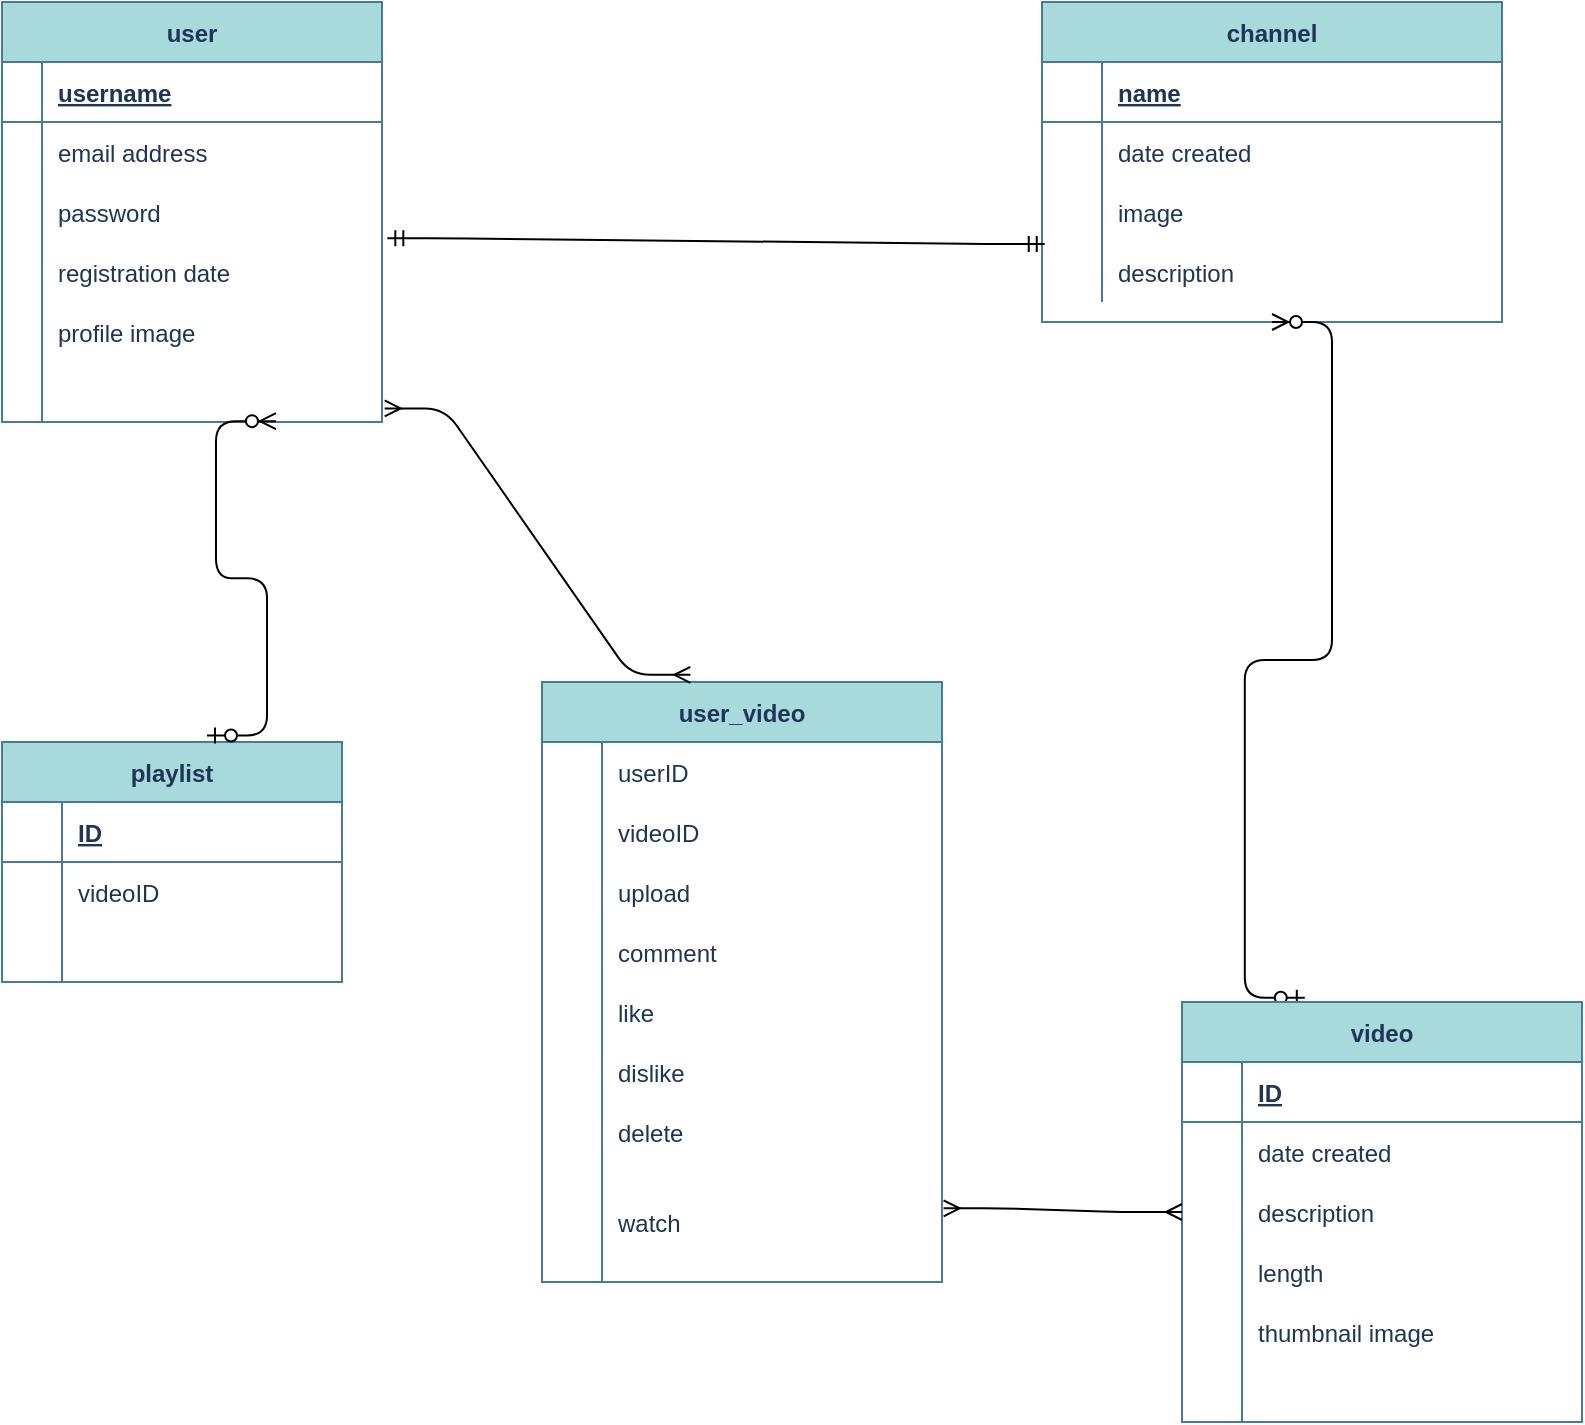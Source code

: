 <mxfile version="14.8.0" type="device"><diagram id="mYOPdFxY3bXX23FI2P7A" name="Page-1"><mxGraphModel dx="1021" dy="518" grid="1" gridSize="10" guides="1" tooltips="1" connect="1" arrows="1" fold="1" page="1" pageScale="1" pageWidth="850" pageHeight="1100" math="0" shadow="0"><root><mxCell id="0"/><mxCell id="1" parent="0"/><mxCell id="BzQ9cJ0cTgbc7MVZznIS-5" value="channel" style="shape=table;startSize=30;container=1;collapsible=1;childLayout=tableLayout;fixedRows=1;rowLines=0;fontStyle=1;align=center;resizeLast=1;fillColor=#A8DADC;strokeColor=#457B9D;fontColor=#1D3557;" vertex="1" parent="1"><mxGeometry x="560" y="40" width="230" height="160" as="geometry"/></mxCell><mxCell id="BzQ9cJ0cTgbc7MVZznIS-6" value="" style="shape=partialRectangle;collapsible=0;dropTarget=0;pointerEvents=0;fillColor=none;points=[[0,0.5],[1,0.5]];portConstraint=eastwest;top=0;left=0;right=0;bottom=1;strokeColor=#457B9D;fontColor=#1D3557;" vertex="1" parent="BzQ9cJ0cTgbc7MVZznIS-5"><mxGeometry y="30" width="230" height="30" as="geometry"/></mxCell><mxCell id="BzQ9cJ0cTgbc7MVZznIS-7" value=" " style="shape=partialRectangle;overflow=hidden;connectable=0;fillColor=none;top=0;left=0;bottom=0;right=0;fontStyle=1;strokeColor=#457B9D;fontColor=#1D3557;" vertex="1" parent="BzQ9cJ0cTgbc7MVZznIS-6"><mxGeometry width="30" height="30" as="geometry"/></mxCell><mxCell id="BzQ9cJ0cTgbc7MVZznIS-8" value="name" style="shape=partialRectangle;overflow=hidden;connectable=0;fillColor=none;top=0;left=0;bottom=0;right=0;align=left;spacingLeft=6;fontStyle=5;strokeColor=#457B9D;fontColor=#1D3557;" vertex="1" parent="BzQ9cJ0cTgbc7MVZznIS-6"><mxGeometry x="30" width="200" height="30" as="geometry"/></mxCell><mxCell id="BzQ9cJ0cTgbc7MVZznIS-9" value="" style="shape=partialRectangle;collapsible=0;dropTarget=0;pointerEvents=0;fillColor=none;points=[[0,0.5],[1,0.5]];portConstraint=eastwest;top=0;left=0;right=0;bottom=0;strokeColor=#457B9D;fontColor=#1D3557;" vertex="1" parent="BzQ9cJ0cTgbc7MVZznIS-5"><mxGeometry y="60" width="230" height="30" as="geometry"/></mxCell><mxCell id="BzQ9cJ0cTgbc7MVZznIS-10" value=" " style="shape=partialRectangle;overflow=hidden;connectable=0;fillColor=none;top=0;left=0;bottom=0;right=0;strokeColor=#457B9D;fontColor=#1D3557;" vertex="1" parent="BzQ9cJ0cTgbc7MVZznIS-9"><mxGeometry width="30" height="30" as="geometry"/></mxCell><mxCell id="BzQ9cJ0cTgbc7MVZznIS-11" value="date created" style="shape=partialRectangle;overflow=hidden;connectable=0;fillColor=none;top=0;left=0;bottom=0;right=0;align=left;spacingLeft=6;strokeColor=#457B9D;fontColor=#1D3557;" vertex="1" parent="BzQ9cJ0cTgbc7MVZznIS-9"><mxGeometry x="30" width="200" height="30" as="geometry"/></mxCell><mxCell id="BzQ9cJ0cTgbc7MVZznIS-12" value="" style="shape=partialRectangle;collapsible=0;dropTarget=0;pointerEvents=0;fillColor=none;points=[[0,0.5],[1,0.5]];portConstraint=eastwest;top=0;left=0;right=0;bottom=0;strokeColor=#457B9D;fontColor=#1D3557;" vertex="1" parent="BzQ9cJ0cTgbc7MVZznIS-5"><mxGeometry y="90" width="230" height="30" as="geometry"/></mxCell><mxCell id="BzQ9cJ0cTgbc7MVZznIS-13" value="" style="shape=partialRectangle;overflow=hidden;connectable=0;fillColor=none;top=0;left=0;bottom=0;right=0;strokeColor=#457B9D;fontColor=#1D3557;" vertex="1" parent="BzQ9cJ0cTgbc7MVZznIS-12"><mxGeometry width="30" height="30" as="geometry"/></mxCell><mxCell id="BzQ9cJ0cTgbc7MVZznIS-14" value="image" style="shape=partialRectangle;overflow=hidden;connectable=0;fillColor=none;top=0;left=0;bottom=0;right=0;align=left;spacingLeft=6;strokeColor=#457B9D;fontColor=#1D3557;" vertex="1" parent="BzQ9cJ0cTgbc7MVZznIS-12"><mxGeometry x="30" width="200" height="30" as="geometry"/></mxCell><mxCell id="BzQ9cJ0cTgbc7MVZznIS-15" value="" style="shape=partialRectangle;collapsible=0;dropTarget=0;pointerEvents=0;fillColor=none;points=[[0,0.5],[1,0.5]];portConstraint=eastwest;top=0;left=0;right=0;bottom=0;strokeColor=#457B9D;fontColor=#1D3557;" vertex="1" parent="BzQ9cJ0cTgbc7MVZznIS-5"><mxGeometry y="120" width="230" height="30" as="geometry"/></mxCell><mxCell id="BzQ9cJ0cTgbc7MVZznIS-16" value="" style="shape=partialRectangle;overflow=hidden;connectable=0;fillColor=none;top=0;left=0;bottom=0;right=0;strokeColor=#457B9D;fontColor=#1D3557;" vertex="1" parent="BzQ9cJ0cTgbc7MVZznIS-15"><mxGeometry width="30" height="30" as="geometry"/></mxCell><mxCell id="BzQ9cJ0cTgbc7MVZznIS-17" value="description" style="shape=partialRectangle;overflow=hidden;connectable=0;fillColor=none;top=0;left=0;bottom=0;right=0;align=left;spacingLeft=6;strokeColor=#457B9D;fontColor=#1D3557;" vertex="1" parent="BzQ9cJ0cTgbc7MVZznIS-15"><mxGeometry x="30" width="200" height="30" as="geometry"/></mxCell><mxCell id="BzQ9cJ0cTgbc7MVZznIS-37" value="user" style="shape=table;startSize=30;container=1;collapsible=1;childLayout=tableLayout;fixedRows=1;rowLines=0;fontStyle=1;align=center;resizeLast=1;fillColor=#A8DADC;strokeColor=#457B9D;fontColor=#1D3557;" vertex="1" parent="1"><mxGeometry x="40" y="40" width="190" height="210" as="geometry"/></mxCell><mxCell id="BzQ9cJ0cTgbc7MVZznIS-38" value="" style="shape=partialRectangle;collapsible=0;dropTarget=0;pointerEvents=0;fillColor=none;points=[[0,0.5],[1,0.5]];portConstraint=eastwest;top=0;left=0;right=0;bottom=1;strokeColor=#457B9D;fontColor=#1D3557;" vertex="1" parent="BzQ9cJ0cTgbc7MVZznIS-37"><mxGeometry y="30" width="190" height="30" as="geometry"/></mxCell><mxCell id="BzQ9cJ0cTgbc7MVZznIS-39" value="" style="shape=partialRectangle;overflow=hidden;connectable=0;fillColor=none;top=0;left=0;bottom=0;right=0;fontStyle=1;strokeColor=#457B9D;fontColor=#1D3557;" vertex="1" parent="BzQ9cJ0cTgbc7MVZznIS-38"><mxGeometry width="20" height="30" as="geometry"/></mxCell><mxCell id="BzQ9cJ0cTgbc7MVZznIS-40" value="username" style="shape=partialRectangle;overflow=hidden;connectable=0;fillColor=none;top=0;left=0;bottom=0;right=0;align=left;spacingLeft=6;fontStyle=5;strokeColor=#457B9D;fontColor=#1D3557;" vertex="1" parent="BzQ9cJ0cTgbc7MVZznIS-38"><mxGeometry x="20" width="170" height="30" as="geometry"/></mxCell><mxCell id="BzQ9cJ0cTgbc7MVZznIS-41" value="" style="shape=partialRectangle;collapsible=0;dropTarget=0;pointerEvents=0;fillColor=none;points=[[0,0.5],[1,0.5]];portConstraint=eastwest;top=0;left=0;right=0;bottom=0;strokeColor=#457B9D;fontColor=#1D3557;" vertex="1" parent="BzQ9cJ0cTgbc7MVZznIS-37"><mxGeometry y="60" width="190" height="30" as="geometry"/></mxCell><mxCell id="BzQ9cJ0cTgbc7MVZznIS-42" value="" style="shape=partialRectangle;overflow=hidden;connectable=0;fillColor=none;top=0;left=0;bottom=0;right=0;strokeColor=#457B9D;fontColor=#1D3557;" vertex="1" parent="BzQ9cJ0cTgbc7MVZznIS-41"><mxGeometry width="20" height="30" as="geometry"/></mxCell><mxCell id="BzQ9cJ0cTgbc7MVZznIS-43" value="email address" style="shape=partialRectangle;overflow=hidden;connectable=0;fillColor=none;top=0;left=0;bottom=0;right=0;align=left;spacingLeft=6;strokeColor=#457B9D;fontColor=#1D3557;" vertex="1" parent="BzQ9cJ0cTgbc7MVZznIS-41"><mxGeometry x="20" width="170" height="30" as="geometry"/></mxCell><mxCell id="BzQ9cJ0cTgbc7MVZznIS-44" value="" style="shape=partialRectangle;collapsible=0;dropTarget=0;pointerEvents=0;fillColor=none;points=[[0,0.5],[1,0.5]];portConstraint=eastwest;top=0;left=0;right=0;bottom=0;strokeColor=#457B9D;fontColor=#1D3557;" vertex="1" parent="BzQ9cJ0cTgbc7MVZznIS-37"><mxGeometry y="90" width="190" height="30" as="geometry"/></mxCell><mxCell id="BzQ9cJ0cTgbc7MVZznIS-45" value="" style="shape=partialRectangle;overflow=hidden;connectable=0;fillColor=none;top=0;left=0;bottom=0;right=0;strokeColor=#457B9D;fontColor=#1D3557;" vertex="1" parent="BzQ9cJ0cTgbc7MVZznIS-44"><mxGeometry width="20" height="30" as="geometry"/></mxCell><mxCell id="BzQ9cJ0cTgbc7MVZznIS-46" value="password" style="shape=partialRectangle;overflow=hidden;connectable=0;fillColor=none;top=0;left=0;bottom=0;right=0;align=left;spacingLeft=6;strokeColor=#457B9D;fontColor=#1D3557;" vertex="1" parent="BzQ9cJ0cTgbc7MVZznIS-44"><mxGeometry x="20" width="170" height="30" as="geometry"/></mxCell><mxCell id="BzQ9cJ0cTgbc7MVZznIS-47" value="" style="shape=partialRectangle;collapsible=0;dropTarget=0;pointerEvents=0;fillColor=none;points=[[0,0.5],[1,0.5]];portConstraint=eastwest;top=0;left=0;right=0;bottom=0;strokeColor=#457B9D;fontColor=#1D3557;" vertex="1" parent="BzQ9cJ0cTgbc7MVZznIS-37"><mxGeometry y="120" width="190" height="30" as="geometry"/></mxCell><mxCell id="BzQ9cJ0cTgbc7MVZznIS-48" value="" style="shape=partialRectangle;overflow=hidden;connectable=0;fillColor=none;top=0;left=0;bottom=0;right=0;strokeColor=#457B9D;fontColor=#1D3557;" vertex="1" parent="BzQ9cJ0cTgbc7MVZznIS-47"><mxGeometry width="20" height="30" as="geometry"/></mxCell><mxCell id="BzQ9cJ0cTgbc7MVZznIS-49" value="registration date" style="shape=partialRectangle;overflow=hidden;connectable=0;fillColor=none;top=0;left=0;bottom=0;right=0;align=left;spacingLeft=6;strokeColor=#457B9D;fontColor=#1D3557;" vertex="1" parent="BzQ9cJ0cTgbc7MVZznIS-47"><mxGeometry x="20" width="170" height="30" as="geometry"/></mxCell><mxCell id="BzQ9cJ0cTgbc7MVZznIS-50" value="" style="shape=partialRectangle;collapsible=0;dropTarget=0;pointerEvents=0;fillColor=none;points=[[0,0.5],[1,0.5]];portConstraint=eastwest;top=0;left=0;right=0;bottom=0;strokeColor=#457B9D;fontColor=#1D3557;" vertex="1" parent="BzQ9cJ0cTgbc7MVZznIS-37"><mxGeometry y="150" width="190" height="30" as="geometry"/></mxCell><mxCell id="BzQ9cJ0cTgbc7MVZznIS-51" value="" style="shape=partialRectangle;overflow=hidden;connectable=0;fillColor=none;top=0;left=0;bottom=0;right=0;strokeColor=#457B9D;fontColor=#1D3557;" vertex="1" parent="BzQ9cJ0cTgbc7MVZznIS-50"><mxGeometry width="20" height="30" as="geometry"/></mxCell><mxCell id="BzQ9cJ0cTgbc7MVZznIS-52" value="profile image" style="shape=partialRectangle;overflow=hidden;connectable=0;fillColor=none;top=0;left=0;bottom=0;right=0;align=left;spacingLeft=6;strokeColor=#457B9D;fontColor=#1D3557;" vertex="1" parent="BzQ9cJ0cTgbc7MVZznIS-50"><mxGeometry x="20" width="170" height="30" as="geometry"/></mxCell><mxCell id="BzQ9cJ0cTgbc7MVZznIS-53" value="" style="shape=partialRectangle;collapsible=0;dropTarget=0;pointerEvents=0;fillColor=none;points=[[0,0.5],[1,0.5]];portConstraint=eastwest;top=0;left=0;right=0;bottom=0;strokeColor=#457B9D;fontColor=#1D3557;" vertex="1" parent="BzQ9cJ0cTgbc7MVZznIS-37"><mxGeometry y="180" width="190" height="30" as="geometry"/></mxCell><mxCell id="BzQ9cJ0cTgbc7MVZznIS-54" value="" style="shape=partialRectangle;overflow=hidden;connectable=0;fillColor=none;top=0;left=0;bottom=0;right=0;strokeColor=#457B9D;fontColor=#1D3557;" vertex="1" parent="BzQ9cJ0cTgbc7MVZznIS-53"><mxGeometry width="20" height="30" as="geometry"/></mxCell><mxCell id="BzQ9cJ0cTgbc7MVZznIS-55" value=" " style="shape=partialRectangle;overflow=hidden;connectable=0;fillColor=none;top=0;left=0;bottom=0;right=0;align=left;spacingLeft=6;strokeColor=#457B9D;fontColor=#1D3557;" vertex="1" parent="BzQ9cJ0cTgbc7MVZznIS-53"><mxGeometry x="20" width="170" height="30" as="geometry"/></mxCell><mxCell id="BzQ9cJ0cTgbc7MVZznIS-76" value="playlist" style="shape=table;startSize=30;container=1;collapsible=1;childLayout=tableLayout;fixedRows=1;rowLines=0;fontStyle=1;align=center;resizeLast=1;fillColor=#A8DADC;strokeColor=#457B9D;fontColor=#1D3557;" vertex="1" parent="1"><mxGeometry x="40" y="410" width="170" height="120" as="geometry"/></mxCell><mxCell id="BzQ9cJ0cTgbc7MVZznIS-77" value="" style="shape=partialRectangle;collapsible=0;dropTarget=0;pointerEvents=0;fillColor=none;points=[[0,0.5],[1,0.5]];portConstraint=eastwest;top=0;left=0;right=0;bottom=1;strokeColor=#457B9D;fontColor=#1D3557;" vertex="1" parent="BzQ9cJ0cTgbc7MVZznIS-76"><mxGeometry y="30" width="170" height="30" as="geometry"/></mxCell><mxCell id="BzQ9cJ0cTgbc7MVZznIS-78" value="" style="shape=partialRectangle;overflow=hidden;connectable=0;fillColor=none;top=0;left=0;bottom=0;right=0;fontStyle=1;strokeColor=#457B9D;fontColor=#1D3557;" vertex="1" parent="BzQ9cJ0cTgbc7MVZznIS-77"><mxGeometry width="30" height="30" as="geometry"/></mxCell><mxCell id="BzQ9cJ0cTgbc7MVZznIS-79" value="ID" style="shape=partialRectangle;overflow=hidden;connectable=0;fillColor=none;top=0;left=0;bottom=0;right=0;align=left;spacingLeft=6;fontStyle=5;strokeColor=#457B9D;fontColor=#1D3557;" vertex="1" parent="BzQ9cJ0cTgbc7MVZznIS-77"><mxGeometry x="30" width="140" height="30" as="geometry"/></mxCell><mxCell id="BzQ9cJ0cTgbc7MVZznIS-80" value="" style="shape=partialRectangle;collapsible=0;dropTarget=0;pointerEvents=0;fillColor=none;points=[[0,0.5],[1,0.5]];portConstraint=eastwest;top=0;left=0;right=0;bottom=0;strokeColor=#457B9D;fontColor=#1D3557;" vertex="1" parent="BzQ9cJ0cTgbc7MVZznIS-76"><mxGeometry y="60" width="170" height="30" as="geometry"/></mxCell><mxCell id="BzQ9cJ0cTgbc7MVZznIS-81" value="" style="shape=partialRectangle;overflow=hidden;connectable=0;fillColor=none;top=0;left=0;bottom=0;right=0;strokeColor=#457B9D;fontColor=#1D3557;" vertex="1" parent="BzQ9cJ0cTgbc7MVZznIS-80"><mxGeometry width="30" height="30" as="geometry"/></mxCell><mxCell id="BzQ9cJ0cTgbc7MVZznIS-82" value="videoID" style="shape=partialRectangle;overflow=hidden;connectable=0;fillColor=none;top=0;left=0;bottom=0;right=0;align=left;spacingLeft=6;strokeColor=#457B9D;fontColor=#1D3557;" vertex="1" parent="BzQ9cJ0cTgbc7MVZznIS-80"><mxGeometry x="30" width="140" height="30" as="geometry"/></mxCell><mxCell id="BzQ9cJ0cTgbc7MVZznIS-83" value="" style="shape=partialRectangle;collapsible=0;dropTarget=0;pointerEvents=0;fillColor=none;points=[[0,0.5],[1,0.5]];portConstraint=eastwest;top=0;left=0;right=0;bottom=0;strokeColor=#457B9D;fontColor=#1D3557;" vertex="1" parent="BzQ9cJ0cTgbc7MVZznIS-76"><mxGeometry y="90" width="170" height="30" as="geometry"/></mxCell><mxCell id="BzQ9cJ0cTgbc7MVZznIS-84" value="" style="shape=partialRectangle;overflow=hidden;connectable=0;fillColor=none;top=0;left=0;bottom=0;right=0;strokeColor=#457B9D;fontColor=#1D3557;" vertex="1" parent="BzQ9cJ0cTgbc7MVZznIS-83"><mxGeometry width="30" height="30" as="geometry"/></mxCell><mxCell id="BzQ9cJ0cTgbc7MVZznIS-85" value="" style="shape=partialRectangle;overflow=hidden;connectable=0;fillColor=none;top=0;left=0;bottom=0;right=0;align=left;spacingLeft=6;strokeColor=#457B9D;fontColor=#1D3557;" vertex="1" parent="BzQ9cJ0cTgbc7MVZznIS-83"><mxGeometry x="30" width="140" height="30" as="geometry"/></mxCell><mxCell id="BzQ9cJ0cTgbc7MVZznIS-95" value="" style="edgeStyle=entityRelationEdgeStyle;fontSize=12;html=1;endArrow=ERmandOne;startArrow=ERmandOne;exitX=1.014;exitY=-0.062;exitDx=0;exitDy=0;exitPerimeter=0;entryX=0.006;entryY=1.033;entryDx=0;entryDy=0;entryPerimeter=0;" edge="1" parent="1" source="BzQ9cJ0cTgbc7MVZznIS-47" target="BzQ9cJ0cTgbc7MVZznIS-12"><mxGeometry width="100" height="100" relative="1" as="geometry"><mxPoint x="480" y="350" as="sourcePoint"/><mxPoint x="550" y="158" as="targetPoint"/></mxGeometry></mxCell><mxCell id="BzQ9cJ0cTgbc7MVZznIS-98" value="" style="edgeStyle=entityRelationEdgeStyle;fontSize=12;html=1;endArrow=ERzeroToMany;startArrow=ERzeroToOne;entryX=0.5;entryY=1;entryDx=0;entryDy=0;exitX=0.307;exitY=-0.01;exitDx=0;exitDy=0;exitPerimeter=0;" edge="1" parent="1" source="BzQ9cJ0cTgbc7MVZznIS-100" target="BzQ9cJ0cTgbc7MVZznIS-5"><mxGeometry width="100" height="100" relative="1" as="geometry"><mxPoint x="620" y="460" as="sourcePoint"/><mxPoint x="580" y="250" as="targetPoint"/></mxGeometry></mxCell><mxCell id="BzQ9cJ0cTgbc7MVZznIS-99" value="" style="edgeStyle=entityRelationEdgeStyle;fontSize=12;html=1;endArrow=ERzeroToMany;startArrow=ERzeroToOne;entryX=0.721;entryY=0.986;entryDx=0;entryDy=0;entryPerimeter=0;exitX=0.603;exitY=-0.027;exitDx=0;exitDy=0;exitPerimeter=0;" edge="1" parent="1" source="BzQ9cJ0cTgbc7MVZznIS-76" target="BzQ9cJ0cTgbc7MVZznIS-53"><mxGeometry width="100" height="100" relative="1" as="geometry"><mxPoint x="480" y="350" as="sourcePoint"/><mxPoint x="580" y="250" as="targetPoint"/></mxGeometry></mxCell><mxCell id="BzQ9cJ0cTgbc7MVZznIS-100" value="video" style="shape=table;startSize=30;container=1;collapsible=1;childLayout=tableLayout;fixedRows=1;rowLines=0;fontStyle=1;align=center;resizeLast=1;fillColor=#A8DADC;strokeColor=#457B9D;fontColor=#1D3557;" vertex="1" parent="1"><mxGeometry x="630" y="540" width="200" height="210" as="geometry"/></mxCell><mxCell id="BzQ9cJ0cTgbc7MVZznIS-101" value="" style="shape=partialRectangle;collapsible=0;dropTarget=0;pointerEvents=0;fillColor=none;points=[[0,0.5],[1,0.5]];portConstraint=eastwest;top=0;left=0;right=0;bottom=1;strokeColor=#457B9D;fontColor=#1D3557;" vertex="1" parent="BzQ9cJ0cTgbc7MVZznIS-100"><mxGeometry y="30" width="200" height="30" as="geometry"/></mxCell><mxCell id="BzQ9cJ0cTgbc7MVZznIS-102" value="" style="shape=partialRectangle;overflow=hidden;connectable=0;fillColor=none;top=0;left=0;bottom=0;right=0;fontStyle=1;strokeColor=#457B9D;fontColor=#1D3557;" vertex="1" parent="BzQ9cJ0cTgbc7MVZznIS-101"><mxGeometry width="30" height="30" as="geometry"/></mxCell><mxCell id="BzQ9cJ0cTgbc7MVZznIS-103" value="ID" style="shape=partialRectangle;overflow=hidden;connectable=0;fillColor=none;top=0;left=0;bottom=0;right=0;align=left;spacingLeft=6;fontStyle=5;strokeColor=#457B9D;fontColor=#1D3557;" vertex="1" parent="BzQ9cJ0cTgbc7MVZznIS-101"><mxGeometry x="30" width="170" height="30" as="geometry"/></mxCell><mxCell id="BzQ9cJ0cTgbc7MVZznIS-104" value="" style="shape=partialRectangle;collapsible=0;dropTarget=0;pointerEvents=0;fillColor=none;points=[[0,0.5],[1,0.5]];portConstraint=eastwest;top=0;left=0;right=0;bottom=0;strokeColor=#457B9D;fontColor=#1D3557;" vertex="1" parent="BzQ9cJ0cTgbc7MVZznIS-100"><mxGeometry y="60" width="200" height="30" as="geometry"/></mxCell><mxCell id="BzQ9cJ0cTgbc7MVZznIS-105" value="" style="shape=partialRectangle;overflow=hidden;connectable=0;fillColor=none;top=0;left=0;bottom=0;right=0;strokeColor=#457B9D;fontColor=#1D3557;" vertex="1" parent="BzQ9cJ0cTgbc7MVZznIS-104"><mxGeometry width="30" height="30" as="geometry"/></mxCell><mxCell id="BzQ9cJ0cTgbc7MVZznIS-106" value="date created" style="shape=partialRectangle;overflow=hidden;connectable=0;fillColor=none;top=0;left=0;bottom=0;right=0;align=left;spacingLeft=6;strokeColor=#457B9D;fontColor=#1D3557;" vertex="1" parent="BzQ9cJ0cTgbc7MVZznIS-104"><mxGeometry x="30" width="170" height="30" as="geometry"/></mxCell><mxCell id="BzQ9cJ0cTgbc7MVZznIS-116" value="" style="shape=partialRectangle;collapsible=0;dropTarget=0;pointerEvents=0;fillColor=none;points=[[0,0.5],[1,0.5]];portConstraint=eastwest;top=0;left=0;right=0;bottom=0;strokeColor=#457B9D;fontColor=#1D3557;" vertex="1" parent="BzQ9cJ0cTgbc7MVZznIS-100"><mxGeometry y="90" width="200" height="30" as="geometry"/></mxCell><mxCell id="BzQ9cJ0cTgbc7MVZznIS-117" value="" style="shape=partialRectangle;overflow=hidden;connectable=0;fillColor=none;top=0;left=0;bottom=0;right=0;strokeColor=#457B9D;fontColor=#1D3557;" vertex="1" parent="BzQ9cJ0cTgbc7MVZznIS-116"><mxGeometry width="30" height="30" as="geometry"/></mxCell><mxCell id="BzQ9cJ0cTgbc7MVZznIS-118" value="description" style="shape=partialRectangle;overflow=hidden;connectable=0;fillColor=none;top=0;left=0;bottom=0;right=0;align=left;spacingLeft=6;strokeColor=#457B9D;fontColor=#1D3557;" vertex="1" parent="BzQ9cJ0cTgbc7MVZznIS-116"><mxGeometry x="30" width="170" height="30" as="geometry"/></mxCell><mxCell id="BzQ9cJ0cTgbc7MVZznIS-113" value="" style="shape=partialRectangle;collapsible=0;dropTarget=0;pointerEvents=0;fillColor=none;points=[[0,0.5],[1,0.5]];portConstraint=eastwest;top=0;left=0;right=0;bottom=0;strokeColor=#457B9D;fontColor=#1D3557;" vertex="1" parent="BzQ9cJ0cTgbc7MVZznIS-100"><mxGeometry y="120" width="200" height="30" as="geometry"/></mxCell><mxCell id="BzQ9cJ0cTgbc7MVZznIS-114" value="" style="shape=partialRectangle;overflow=hidden;connectable=0;fillColor=none;top=0;left=0;bottom=0;right=0;strokeColor=#457B9D;fontColor=#1D3557;" vertex="1" parent="BzQ9cJ0cTgbc7MVZznIS-113"><mxGeometry width="30" height="30" as="geometry"/></mxCell><mxCell id="BzQ9cJ0cTgbc7MVZznIS-115" value="length" style="shape=partialRectangle;overflow=hidden;connectable=0;fillColor=none;top=0;left=0;bottom=0;right=0;align=left;spacingLeft=6;strokeColor=#457B9D;fontColor=#1D3557;" vertex="1" parent="BzQ9cJ0cTgbc7MVZznIS-113"><mxGeometry x="30" width="170" height="30" as="geometry"/></mxCell><mxCell id="BzQ9cJ0cTgbc7MVZznIS-110" value="" style="shape=partialRectangle;collapsible=0;dropTarget=0;pointerEvents=0;fillColor=none;points=[[0,0.5],[1,0.5]];portConstraint=eastwest;top=0;left=0;right=0;bottom=0;strokeColor=#457B9D;fontColor=#1D3557;" vertex="1" parent="BzQ9cJ0cTgbc7MVZznIS-100"><mxGeometry y="150" width="200" height="30" as="geometry"/></mxCell><mxCell id="BzQ9cJ0cTgbc7MVZznIS-111" value="" style="shape=partialRectangle;overflow=hidden;connectable=0;fillColor=none;top=0;left=0;bottom=0;right=0;strokeColor=#457B9D;fontColor=#1D3557;" vertex="1" parent="BzQ9cJ0cTgbc7MVZznIS-110"><mxGeometry width="30" height="30" as="geometry"/></mxCell><mxCell id="BzQ9cJ0cTgbc7MVZznIS-112" value="thumbnail image" style="shape=partialRectangle;overflow=hidden;connectable=0;fillColor=none;top=0;left=0;bottom=0;right=0;align=left;spacingLeft=6;strokeColor=#457B9D;fontColor=#1D3557;" vertex="1" parent="BzQ9cJ0cTgbc7MVZznIS-110"><mxGeometry x="30" width="170" height="30" as="geometry"/></mxCell><mxCell id="BzQ9cJ0cTgbc7MVZznIS-107" value="" style="shape=partialRectangle;collapsible=0;dropTarget=0;pointerEvents=0;fillColor=none;points=[[0,0.5],[1,0.5]];portConstraint=eastwest;top=0;left=0;right=0;bottom=0;strokeColor=#457B9D;fontColor=#1D3557;" vertex="1" parent="BzQ9cJ0cTgbc7MVZznIS-100"><mxGeometry y="180" width="200" height="30" as="geometry"/></mxCell><mxCell id="BzQ9cJ0cTgbc7MVZznIS-108" value="" style="shape=partialRectangle;overflow=hidden;connectable=0;fillColor=none;top=0;left=0;bottom=0;right=0;strokeColor=#457B9D;fontColor=#1D3557;" vertex="1" parent="BzQ9cJ0cTgbc7MVZznIS-107"><mxGeometry width="30" height="30" as="geometry"/></mxCell><mxCell id="BzQ9cJ0cTgbc7MVZznIS-109" value="" style="shape=partialRectangle;overflow=hidden;connectable=0;fillColor=none;top=0;left=0;bottom=0;right=0;align=left;spacingLeft=6;strokeColor=#457B9D;fontColor=#1D3557;" vertex="1" parent="BzQ9cJ0cTgbc7MVZznIS-107"><mxGeometry x="30" width="170" height="30" as="geometry"/></mxCell><mxCell id="BzQ9cJ0cTgbc7MVZznIS-119" value="user_video" style="shape=table;startSize=30;container=1;collapsible=1;childLayout=tableLayout;fixedRows=1;rowLines=0;fontStyle=1;align=center;resizeLast=1;fillColor=#A8DADC;strokeColor=#457B9D;fontColor=#1D3557;" vertex="1" parent="1"><mxGeometry x="310" y="380" width="200" height="300" as="geometry"/></mxCell><mxCell id="BzQ9cJ0cTgbc7MVZznIS-123" value="" style="shape=partialRectangle;collapsible=0;dropTarget=0;pointerEvents=0;fillColor=none;points=[[0,0.5],[1,0.5]];portConstraint=eastwest;top=0;left=0;right=0;bottom=0;strokeColor=#457B9D;fontColor=#1D3557;" vertex="1" parent="BzQ9cJ0cTgbc7MVZznIS-119"><mxGeometry y="30" width="200" height="30" as="geometry"/></mxCell><mxCell id="BzQ9cJ0cTgbc7MVZznIS-124" value="" style="shape=partialRectangle;overflow=hidden;connectable=0;fillColor=none;top=0;left=0;bottom=0;right=0;strokeColor=#457B9D;fontColor=#1D3557;" vertex="1" parent="BzQ9cJ0cTgbc7MVZznIS-123"><mxGeometry width="30" height="30" as="geometry"/></mxCell><mxCell id="BzQ9cJ0cTgbc7MVZznIS-125" value="userID" style="shape=partialRectangle;overflow=hidden;connectable=0;fillColor=none;top=0;left=0;bottom=0;right=0;align=left;spacingLeft=6;strokeColor=#457B9D;fontColor=#1D3557;" vertex="1" parent="BzQ9cJ0cTgbc7MVZznIS-123"><mxGeometry x="30" width="170" height="30" as="geometry"/></mxCell><mxCell id="BzQ9cJ0cTgbc7MVZznIS-149" value="" style="shape=partialRectangle;collapsible=0;dropTarget=0;pointerEvents=0;fillColor=none;points=[[0,0.5],[1,0.5]];portConstraint=eastwest;top=0;left=0;right=0;bottom=0;strokeColor=#457B9D;fontColor=#1D3557;" vertex="1" parent="BzQ9cJ0cTgbc7MVZznIS-119"><mxGeometry y="60" width="200" height="30" as="geometry"/></mxCell><mxCell id="BzQ9cJ0cTgbc7MVZznIS-150" value="" style="shape=partialRectangle;overflow=hidden;connectable=0;fillColor=none;top=0;left=0;bottom=0;right=0;strokeColor=#457B9D;fontColor=#1D3557;" vertex="1" parent="BzQ9cJ0cTgbc7MVZznIS-149"><mxGeometry width="30" height="30" as="geometry"/></mxCell><mxCell id="BzQ9cJ0cTgbc7MVZznIS-151" value="videoID" style="shape=partialRectangle;overflow=hidden;connectable=0;fillColor=none;top=0;left=0;bottom=0;right=0;align=left;spacingLeft=6;strokeColor=#457B9D;fontColor=#1D3557;" vertex="1" parent="BzQ9cJ0cTgbc7MVZznIS-149"><mxGeometry x="30" width="170" height="30" as="geometry"/></mxCell><mxCell id="BzQ9cJ0cTgbc7MVZznIS-146" value="" style="shape=partialRectangle;collapsible=0;dropTarget=0;pointerEvents=0;fillColor=none;points=[[0,0.5],[1,0.5]];portConstraint=eastwest;top=0;left=0;right=0;bottom=0;strokeColor=#457B9D;fontColor=#1D3557;" vertex="1" parent="BzQ9cJ0cTgbc7MVZznIS-119"><mxGeometry y="90" width="200" height="30" as="geometry"/></mxCell><mxCell id="BzQ9cJ0cTgbc7MVZznIS-147" value="" style="shape=partialRectangle;overflow=hidden;connectable=0;fillColor=none;top=0;left=0;bottom=0;right=0;strokeColor=#457B9D;fontColor=#1D3557;" vertex="1" parent="BzQ9cJ0cTgbc7MVZznIS-146"><mxGeometry width="30" height="30" as="geometry"/></mxCell><mxCell id="BzQ9cJ0cTgbc7MVZznIS-148" value="upload" style="shape=partialRectangle;overflow=hidden;connectable=0;fillColor=none;top=0;left=0;bottom=0;right=0;align=left;spacingLeft=6;strokeColor=#457B9D;fontColor=#1D3557;" vertex="1" parent="BzQ9cJ0cTgbc7MVZznIS-146"><mxGeometry x="30" width="170" height="30" as="geometry"/></mxCell><mxCell id="BzQ9cJ0cTgbc7MVZznIS-143" value="" style="shape=partialRectangle;collapsible=0;dropTarget=0;pointerEvents=0;fillColor=none;points=[[0,0.5],[1,0.5]];portConstraint=eastwest;top=0;left=0;right=0;bottom=0;strokeColor=#457B9D;fontColor=#1D3557;" vertex="1" parent="BzQ9cJ0cTgbc7MVZznIS-119"><mxGeometry y="120" width="200" height="30" as="geometry"/></mxCell><mxCell id="BzQ9cJ0cTgbc7MVZznIS-144" value="" style="shape=partialRectangle;overflow=hidden;connectable=0;fillColor=none;top=0;left=0;bottom=0;right=0;strokeColor=#457B9D;fontColor=#1D3557;" vertex="1" parent="BzQ9cJ0cTgbc7MVZznIS-143"><mxGeometry width="30" height="30" as="geometry"/></mxCell><mxCell id="BzQ9cJ0cTgbc7MVZznIS-145" value="comment" style="shape=partialRectangle;overflow=hidden;connectable=0;fillColor=none;top=0;left=0;bottom=0;right=0;align=left;spacingLeft=6;strokeColor=#457B9D;fontColor=#1D3557;" vertex="1" parent="BzQ9cJ0cTgbc7MVZznIS-143"><mxGeometry x="30" width="170" height="30" as="geometry"/></mxCell><mxCell id="BzQ9cJ0cTgbc7MVZznIS-140" value="" style="shape=partialRectangle;collapsible=0;dropTarget=0;pointerEvents=0;fillColor=none;points=[[0,0.5],[1,0.5]];portConstraint=eastwest;top=0;left=0;right=0;bottom=0;strokeColor=#457B9D;fontColor=#1D3557;" vertex="1" parent="BzQ9cJ0cTgbc7MVZznIS-119"><mxGeometry y="150" width="200" height="30" as="geometry"/></mxCell><mxCell id="BzQ9cJ0cTgbc7MVZznIS-141" value="" style="shape=partialRectangle;overflow=hidden;connectable=0;fillColor=none;top=0;left=0;bottom=0;right=0;strokeColor=#457B9D;fontColor=#1D3557;" vertex="1" parent="BzQ9cJ0cTgbc7MVZznIS-140"><mxGeometry width="30" height="30" as="geometry"/></mxCell><mxCell id="BzQ9cJ0cTgbc7MVZznIS-142" value="like" style="shape=partialRectangle;overflow=hidden;connectable=0;fillColor=none;top=0;left=0;bottom=0;right=0;align=left;spacingLeft=6;strokeColor=#457B9D;fontColor=#1D3557;" vertex="1" parent="BzQ9cJ0cTgbc7MVZznIS-140"><mxGeometry x="30" width="170" height="30" as="geometry"/></mxCell><mxCell id="BzQ9cJ0cTgbc7MVZznIS-152" value="" style="shape=partialRectangle;collapsible=0;dropTarget=0;pointerEvents=0;fillColor=none;points=[[0,0.5],[1,0.5]];portConstraint=eastwest;top=0;left=0;right=0;bottom=0;strokeColor=#457B9D;fontColor=#1D3557;" vertex="1" parent="BzQ9cJ0cTgbc7MVZznIS-119"><mxGeometry y="180" width="200" height="30" as="geometry"/></mxCell><mxCell id="BzQ9cJ0cTgbc7MVZznIS-153" value="" style="shape=partialRectangle;overflow=hidden;connectable=0;fillColor=none;top=0;left=0;bottom=0;right=0;strokeColor=#457B9D;fontColor=#1D3557;" vertex="1" parent="BzQ9cJ0cTgbc7MVZznIS-152"><mxGeometry width="30" height="30" as="geometry"/></mxCell><mxCell id="BzQ9cJ0cTgbc7MVZznIS-154" value="dislike" style="shape=partialRectangle;overflow=hidden;connectable=0;fillColor=none;top=0;left=0;bottom=0;right=0;align=left;spacingLeft=6;strokeColor=#457B9D;fontColor=#1D3557;" vertex="1" parent="BzQ9cJ0cTgbc7MVZznIS-152"><mxGeometry x="30" width="170" height="30" as="geometry"/></mxCell><mxCell id="BzQ9cJ0cTgbc7MVZznIS-155" value="" style="shape=partialRectangle;collapsible=0;dropTarget=0;pointerEvents=0;fillColor=none;points=[[0,0.5],[1,0.5]];portConstraint=eastwest;top=0;left=0;right=0;bottom=0;strokeColor=#457B9D;fontColor=#1D3557;" vertex="1" parent="BzQ9cJ0cTgbc7MVZznIS-119"><mxGeometry y="210" width="200" height="30" as="geometry"/></mxCell><mxCell id="BzQ9cJ0cTgbc7MVZznIS-156" value="" style="shape=partialRectangle;overflow=hidden;connectable=0;fillColor=none;top=0;left=0;bottom=0;right=0;strokeColor=#457B9D;fontColor=#1D3557;" vertex="1" parent="BzQ9cJ0cTgbc7MVZznIS-155"><mxGeometry width="30" height="30" as="geometry"/></mxCell><mxCell id="BzQ9cJ0cTgbc7MVZznIS-157" value="delete" style="shape=partialRectangle;overflow=hidden;connectable=0;fillColor=none;top=0;left=0;bottom=0;right=0;align=left;spacingLeft=6;strokeColor=#457B9D;fontColor=#1D3557;" vertex="1" parent="BzQ9cJ0cTgbc7MVZznIS-155"><mxGeometry x="30" width="170" height="30" as="geometry"/></mxCell><mxCell id="BzQ9cJ0cTgbc7MVZznIS-126" value="" style="shape=partialRectangle;collapsible=0;dropTarget=0;pointerEvents=0;fillColor=none;points=[[0,0.5],[1,0.5]];portConstraint=eastwest;top=0;left=0;right=0;bottom=0;strokeColor=#457B9D;fontColor=#1D3557;" vertex="1" parent="BzQ9cJ0cTgbc7MVZznIS-119"><mxGeometry y="240" width="200" height="60" as="geometry"/></mxCell><mxCell id="BzQ9cJ0cTgbc7MVZznIS-127" value="" style="shape=partialRectangle;overflow=hidden;connectable=0;fillColor=none;top=0;left=0;bottom=0;right=0;strokeColor=#457B9D;fontColor=#1D3557;" vertex="1" parent="BzQ9cJ0cTgbc7MVZznIS-126"><mxGeometry width="30" height="60" as="geometry"/></mxCell><mxCell id="BzQ9cJ0cTgbc7MVZznIS-128" value="watch" style="shape=partialRectangle;overflow=hidden;connectable=0;fillColor=none;top=0;left=0;bottom=0;right=0;align=left;spacingLeft=6;strokeColor=#457B9D;fontColor=#1D3557;" vertex="1" parent="BzQ9cJ0cTgbc7MVZznIS-126"><mxGeometry x="30" width="170" height="60" as="geometry"/></mxCell><mxCell id="BzQ9cJ0cTgbc7MVZznIS-163" value="" style="edgeStyle=entityRelationEdgeStyle;fontSize=12;html=1;endArrow=ERmany;startArrow=ERmany;entryX=1.007;entryY=0.773;entryDx=0;entryDy=0;entryPerimeter=0;exitX=0.371;exitY=-0.012;exitDx=0;exitDy=0;exitPerimeter=0;" edge="1" parent="1" source="BzQ9cJ0cTgbc7MVZznIS-119" target="BzQ9cJ0cTgbc7MVZznIS-53"><mxGeometry width="100" height="100" relative="1" as="geometry"><mxPoint x="330" y="410" as="sourcePoint"/><mxPoint x="430" y="310" as="targetPoint"/></mxGeometry></mxCell><mxCell id="BzQ9cJ0cTgbc7MVZznIS-165" value="" style="edgeStyle=entityRelationEdgeStyle;fontSize=12;html=1;endArrow=ERmany;startArrow=ERmany;exitX=1.004;exitY=0.386;exitDx=0;exitDy=0;exitPerimeter=0;entryX=0;entryY=0.5;entryDx=0;entryDy=0;" edge="1" parent="1" source="BzQ9cJ0cTgbc7MVZznIS-126" target="BzQ9cJ0cTgbc7MVZznIS-116"><mxGeometry width="100" height="100" relative="1" as="geometry"><mxPoint x="530" y="654" as="sourcePoint"/><mxPoint x="620" y="645" as="targetPoint"/></mxGeometry></mxCell></root></mxGraphModel></diagram></mxfile>